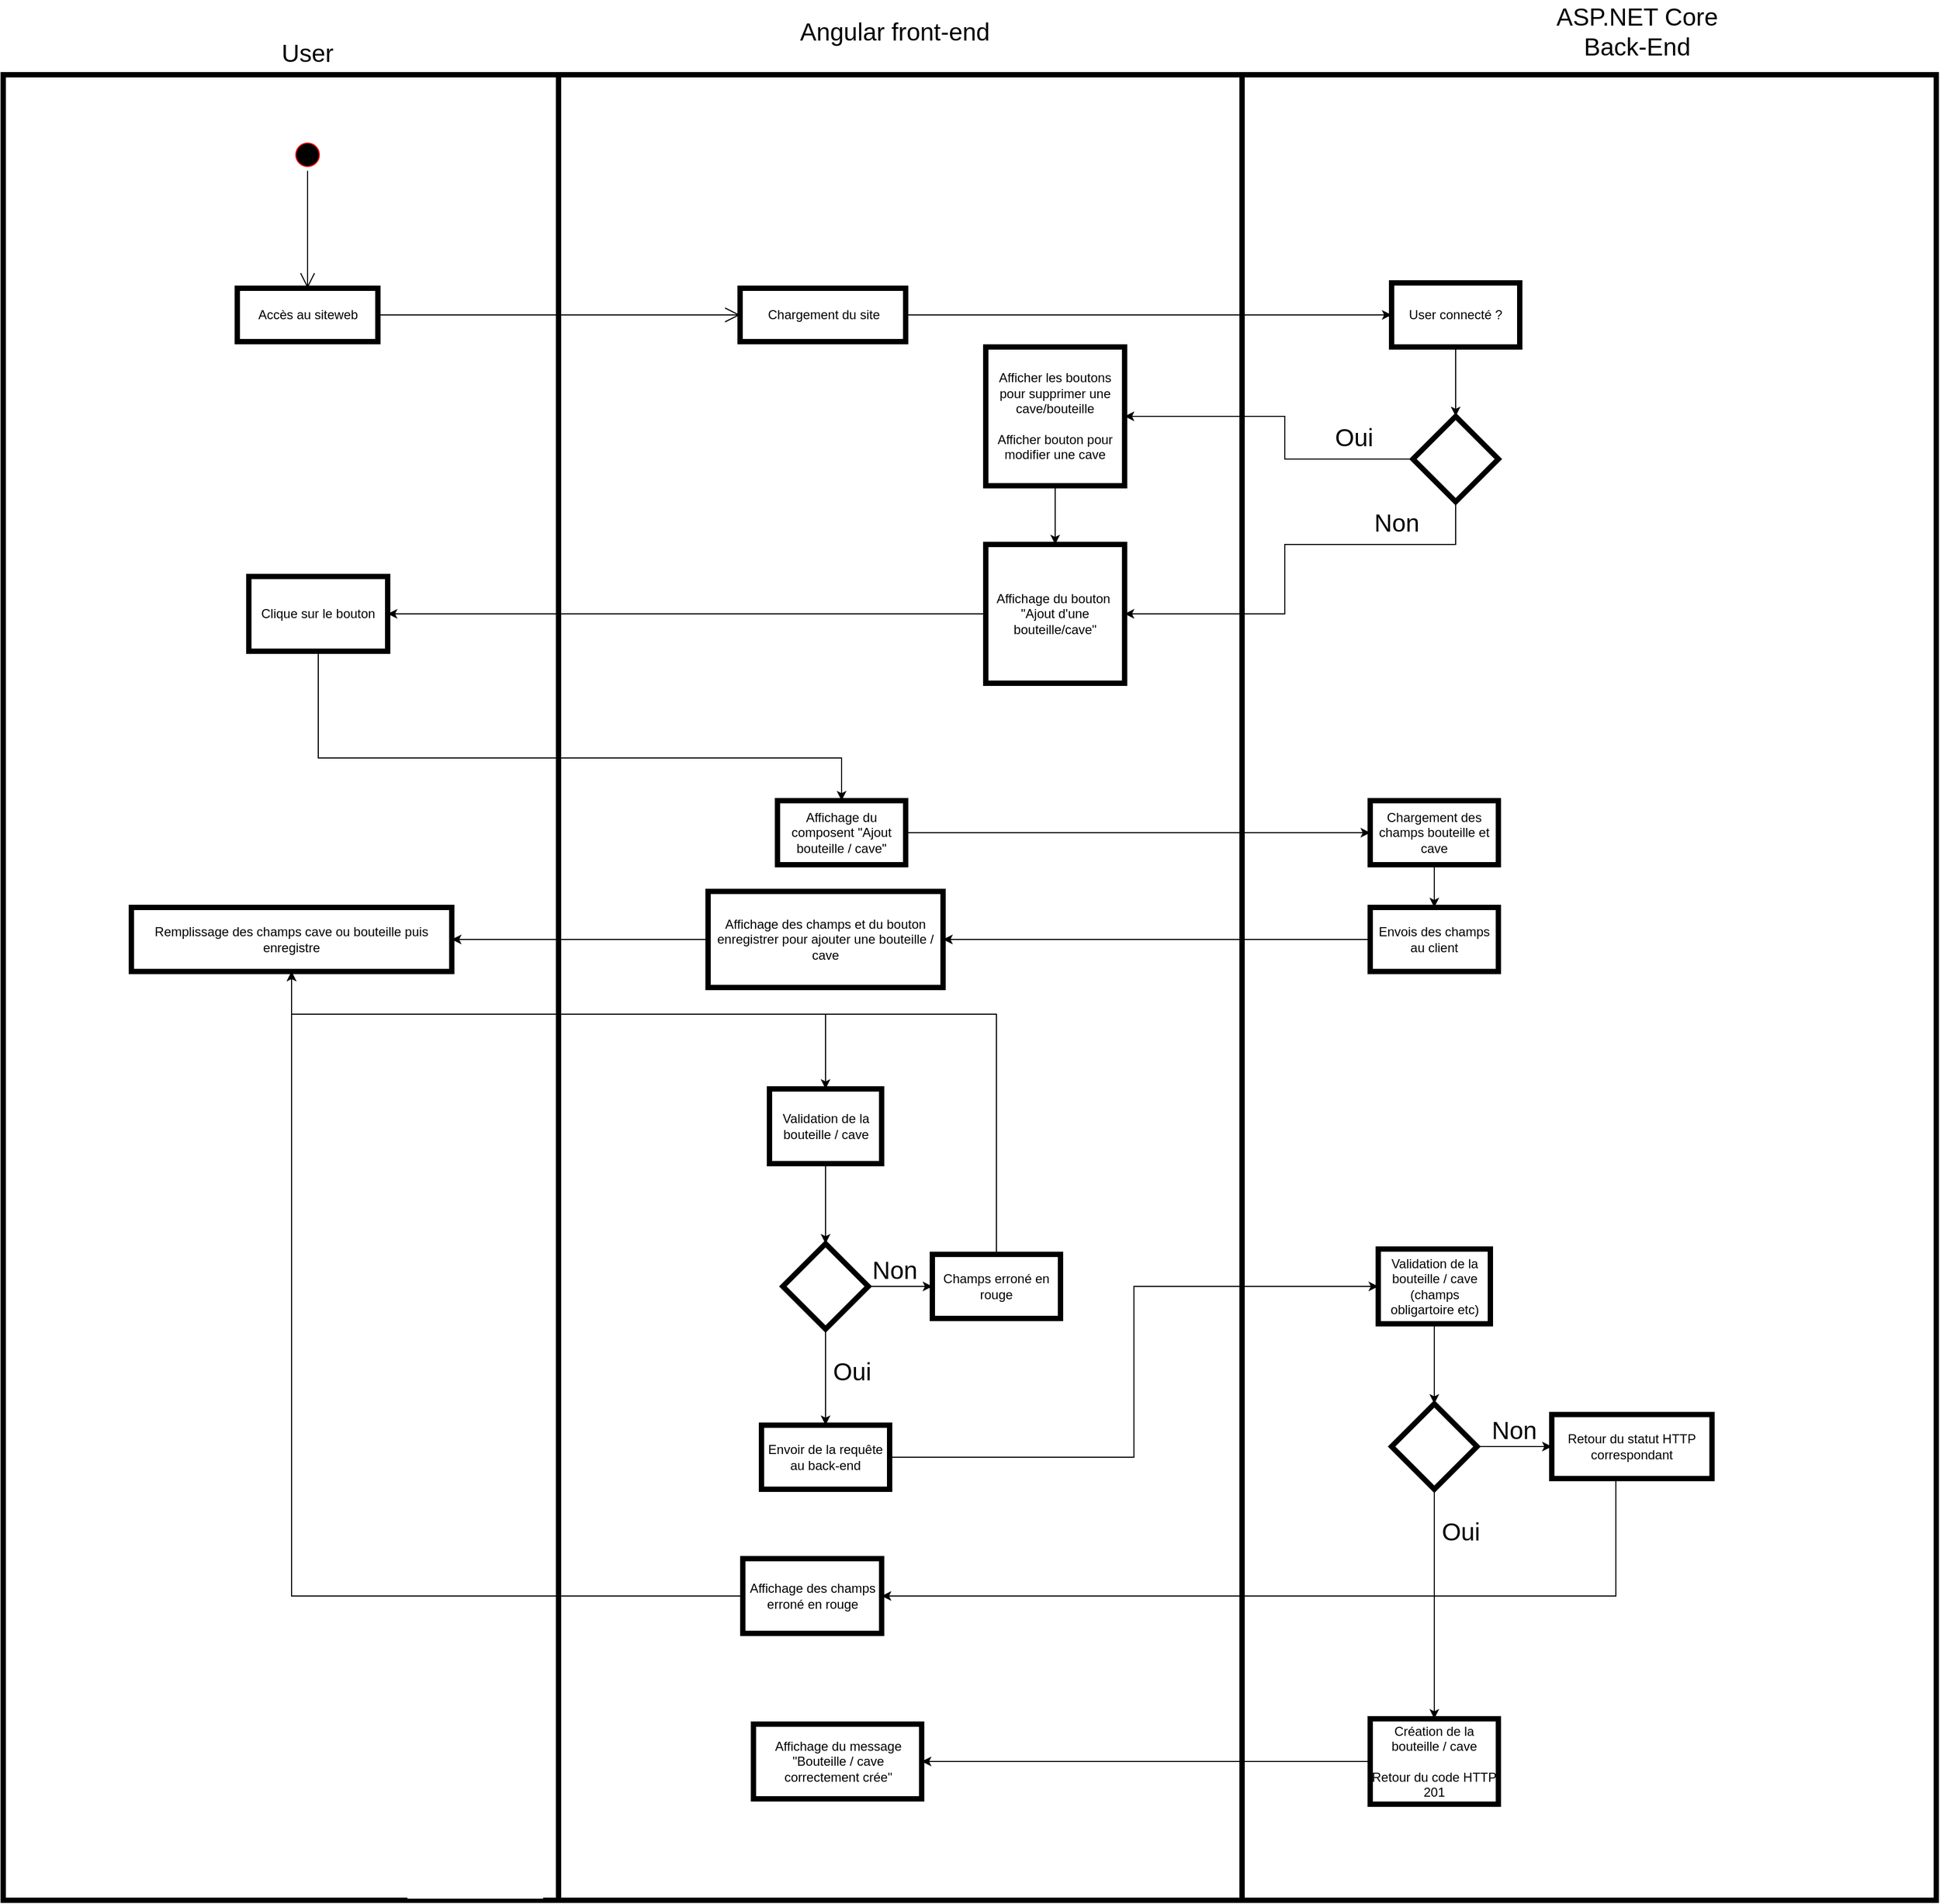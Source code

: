 <mxfile version="14.2.4" type="device"><diagram id="46d_eDGbnc3xaUmSj-BW" name="Page-1"><mxGraphModel dx="3460" dy="2227" grid="1" gridSize="10" guides="1" tooltips="1" connect="1" arrows="1" fold="1" page="0" pageScale="1" pageWidth="827" pageHeight="1169" math="0" shadow="0"><root><mxCell id="0"/><mxCell id="1" parent="0"/><mxCell id="9DveNZsjmFVGFF2vgAO5-14" value="" style="rounded=0;whiteSpace=wrap;html=1;strokeWidth=5;fillColor=none;" vertex="1" parent="1"><mxGeometry x="760" y="-120" width="640" height="1710" as="geometry"/></mxCell><mxCell id="9DveNZsjmFVGFF2vgAO5-12" value="" style="rounded=0;whiteSpace=wrap;html=1;strokeWidth=5;fillColor=none;" vertex="1" parent="1"><mxGeometry x="240" y="-120" width="520" height="1710" as="geometry"/></mxCell><mxCell id="9DveNZsjmFVGFF2vgAO5-1" value="" style="ellipse;html=1;shape=startState;fillColor=#000000;strokeColor=#ff0000;" vertex="1" parent="1"><mxGeometry x="510" y="-60" width="30" height="30" as="geometry"/></mxCell><mxCell id="9DveNZsjmFVGFF2vgAO5-3" value="Accès au siteweb" style="html=1;strokeWidth=5;" vertex="1" parent="1"><mxGeometry x="459.18" y="80" width="131.63" height="50" as="geometry"/></mxCell><mxCell id="9DveNZsjmFVGFF2vgAO5-22" value="" style="edgeStyle=orthogonalEdgeStyle;rounded=0;orthogonalLoop=1;jettySize=auto;html=1;fontSize=23;" edge="1" parent="1" source="9DveNZsjmFVGFF2vgAO5-4" target="9DveNZsjmFVGFF2vgAO5-21"><mxGeometry relative="1" as="geometry"/></mxCell><mxCell id="9DveNZsjmFVGFF2vgAO5-4" value="Chargement du site" style="html=1;strokeWidth=5;" vertex="1" parent="1"><mxGeometry x="930" y="80" width="155" height="50" as="geometry"/></mxCell><mxCell id="9DveNZsjmFVGFF2vgAO5-5" value="" style="endArrow=open;endFill=1;endSize=12;html=1;entryX=0;entryY=0.5;entryDx=0;entryDy=0;" edge="1" parent="1" source="9DveNZsjmFVGFF2vgAO5-3" target="9DveNZsjmFVGFF2vgAO5-4"><mxGeometry width="160" relative="1" as="geometry"><mxPoint x="490.24" y="102.6" as="sourcePoint"/><mxPoint x="577.5" y="170" as="targetPoint"/></mxGeometry></mxCell><mxCell id="9DveNZsjmFVGFF2vgAO5-15" value="User" style="text;html=1;strokeColor=none;fillColor=none;align=center;verticalAlign=middle;whiteSpace=wrap;rounded=0;strokeWidth=1;fontSize=23;" vertex="1" parent="1"><mxGeometry x="450" y="-160" width="150" height="40" as="geometry"/></mxCell><mxCell id="9DveNZsjmFVGFF2vgAO5-16" value="Angular front-end" style="text;html=1;strokeColor=none;fillColor=none;align=center;verticalAlign=middle;whiteSpace=wrap;rounded=0;strokeWidth=1;fontSize=23;" vertex="1" parent="1"><mxGeometry x="975" y="-190" width="200" height="60" as="geometry"/></mxCell><mxCell id="9DveNZsjmFVGFF2vgAO5-18" value="" style="rounded=0;whiteSpace=wrap;html=1;strokeWidth=5;fillColor=none;" vertex="1" parent="1"><mxGeometry x="1400" y="-120" width="650" height="1710" as="geometry"/></mxCell><mxCell id="9DveNZsjmFVGFF2vgAO5-19" value="ASP.NET Core Back-End" style="text;html=1;strokeColor=none;fillColor=none;align=center;verticalAlign=middle;whiteSpace=wrap;rounded=0;strokeWidth=1;fontSize=23;" vertex="1" parent="1"><mxGeometry x="1670" y="-190" width="200" height="60" as="geometry"/></mxCell><mxCell id="9DveNZsjmFVGFF2vgAO5-20" value="" style="endArrow=open;endFill=1;endSize=12;html=1;entryX=0.5;entryY=0;entryDx=0;entryDy=0;" edge="1" parent="1" source="9DveNZsjmFVGFF2vgAO5-1" target="9DveNZsjmFVGFF2vgAO5-3"><mxGeometry width="160" relative="1" as="geometry"><mxPoint x="541.369" y="140" as="sourcePoint"/><mxPoint x="616.65" y="261" as="targetPoint"/></mxGeometry></mxCell><mxCell id="9DveNZsjmFVGFF2vgAO5-24" value="" style="edgeStyle=orthogonalEdgeStyle;rounded=0;orthogonalLoop=1;jettySize=auto;html=1;fontSize=23;" edge="1" parent="1" source="9DveNZsjmFVGFF2vgAO5-21" target="9DveNZsjmFVGFF2vgAO5-23"><mxGeometry relative="1" as="geometry"/></mxCell><mxCell id="9DveNZsjmFVGFF2vgAO5-21" value="User connecté ?" style="whiteSpace=wrap;html=1;strokeWidth=5;" vertex="1" parent="1"><mxGeometry x="1540" y="75" width="120" height="60" as="geometry"/></mxCell><mxCell id="9DveNZsjmFVGFF2vgAO5-26" value="" style="edgeStyle=orthogonalEdgeStyle;rounded=0;orthogonalLoop=1;jettySize=auto;html=1;fontSize=23;" edge="1" parent="1" source="9DveNZsjmFVGFF2vgAO5-23" target="9DveNZsjmFVGFF2vgAO5-25"><mxGeometry relative="1" as="geometry"><Array as="points"><mxPoint x="1440" y="240"/><mxPoint x="1440" y="200"/></Array></mxGeometry></mxCell><mxCell id="9DveNZsjmFVGFF2vgAO5-29" value="" style="edgeStyle=orthogonalEdgeStyle;rounded=0;orthogonalLoop=1;jettySize=auto;html=1;fontSize=23;" edge="1" parent="1" source="9DveNZsjmFVGFF2vgAO5-23" target="9DveNZsjmFVGFF2vgAO5-28"><mxGeometry relative="1" as="geometry"><Array as="points"><mxPoint x="1600" y="320"/><mxPoint x="1440" y="320"/><mxPoint x="1440" y="385"/></Array></mxGeometry></mxCell><mxCell id="9DveNZsjmFVGFF2vgAO5-23" value="" style="rhombus;whiteSpace=wrap;html=1;strokeWidth=5;" vertex="1" parent="1"><mxGeometry x="1560" y="200" width="80" height="80" as="geometry"/></mxCell><mxCell id="9DveNZsjmFVGFF2vgAO5-86" value="" style="edgeStyle=orthogonalEdgeStyle;rounded=0;orthogonalLoop=1;jettySize=auto;html=1;fontSize=23;" edge="1" parent="1" source="9DveNZsjmFVGFF2vgAO5-25" target="9DveNZsjmFVGFF2vgAO5-28"><mxGeometry relative="1" as="geometry"/></mxCell><mxCell id="9DveNZsjmFVGFF2vgAO5-25" value="Afficher les boutons pour supprimer une cave/bouteille&lt;br&gt;&lt;br&gt;Afficher bouton pour modifier une cave" style="whiteSpace=wrap;html=1;strokeWidth=5;" vertex="1" parent="1"><mxGeometry x="1160" y="135" width="130" height="130" as="geometry"/></mxCell><mxCell id="9DveNZsjmFVGFF2vgAO5-27" value="Oui" style="text;html=1;strokeColor=none;fillColor=none;align=center;verticalAlign=middle;whiteSpace=wrap;rounded=0;strokeWidth=1;fontSize=23;" vertex="1" parent="1"><mxGeometry x="1450" y="200" width="110" height="40" as="geometry"/></mxCell><mxCell id="9DveNZsjmFVGFF2vgAO5-36" value="" style="edgeStyle=orthogonalEdgeStyle;rounded=0;orthogonalLoop=1;jettySize=auto;html=1;fontSize=23;" edge="1" parent="1" source="9DveNZsjmFVGFF2vgAO5-28" target="9DveNZsjmFVGFF2vgAO5-35"><mxGeometry relative="1" as="geometry"/></mxCell><mxCell id="9DveNZsjmFVGFF2vgAO5-28" value="Affichage du bouton&amp;nbsp;&lt;br&gt;&quot;Ajout d'une bouteille/cave&quot;" style="whiteSpace=wrap;html=1;strokeWidth=5;" vertex="1" parent="1"><mxGeometry x="1160" y="320" width="130" height="130" as="geometry"/></mxCell><mxCell id="9DveNZsjmFVGFF2vgAO5-30" value="Non" style="text;html=1;strokeColor=none;fillColor=none;align=center;verticalAlign=middle;whiteSpace=wrap;rounded=0;strokeWidth=1;fontSize=23;" vertex="1" parent="1"><mxGeometry x="1490" y="280" width="110" height="40" as="geometry"/></mxCell><mxCell id="9DveNZsjmFVGFF2vgAO5-38" value="" style="edgeStyle=orthogonalEdgeStyle;rounded=0;orthogonalLoop=1;jettySize=auto;html=1;fontSize=23;" edge="1" parent="1" source="9DveNZsjmFVGFF2vgAO5-35" target="9DveNZsjmFVGFF2vgAO5-37"><mxGeometry relative="1" as="geometry"><Array as="points"><mxPoint x="535" y="520"/><mxPoint x="1025" y="520"/></Array></mxGeometry></mxCell><mxCell id="9DveNZsjmFVGFF2vgAO5-35" value="Clique sur le bouton" style="whiteSpace=wrap;html=1;strokeWidth=5;" vertex="1" parent="1"><mxGeometry x="470" y="350" width="130" height="70" as="geometry"/></mxCell><mxCell id="9DveNZsjmFVGFF2vgAO5-40" value="" style="edgeStyle=orthogonalEdgeStyle;rounded=0;orthogonalLoop=1;jettySize=auto;html=1;fontSize=23;" edge="1" parent="1" source="9DveNZsjmFVGFF2vgAO5-37" target="9DveNZsjmFVGFF2vgAO5-39"><mxGeometry relative="1" as="geometry"/></mxCell><mxCell id="9DveNZsjmFVGFF2vgAO5-37" value="&lt;span&gt;Affichage du composent &quot;Ajout bouteille / cave&quot;&lt;/span&gt;" style="whiteSpace=wrap;html=1;strokeWidth=5;" vertex="1" parent="1"><mxGeometry x="965" y="560" width="120" height="60" as="geometry"/></mxCell><mxCell id="9DveNZsjmFVGFF2vgAO5-39" value="Chargement des champs bouteille et cave" style="whiteSpace=wrap;html=1;strokeWidth=5;" vertex="1" parent="1"><mxGeometry x="1520" y="560" width="120" height="60" as="geometry"/></mxCell><mxCell id="9DveNZsjmFVGFF2vgAO5-45" value="" style="edgeStyle=orthogonalEdgeStyle;rounded=0;orthogonalLoop=1;jettySize=auto;html=1;fontSize=23;" edge="1" parent="1" source="9DveNZsjmFVGFF2vgAO5-41" target="9DveNZsjmFVGFF2vgAO5-44"><mxGeometry relative="1" as="geometry"><Array as="points"><mxPoint x="1420" y="690"/><mxPoint x="1420" y="690"/></Array></mxGeometry></mxCell><mxCell id="9DveNZsjmFVGFF2vgAO5-41" value="Envois des champs au client" style="whiteSpace=wrap;html=1;strokeWidth=5;" vertex="1" parent="1"><mxGeometry x="1520" y="660" width="120" height="60" as="geometry"/></mxCell><mxCell id="9DveNZsjmFVGFF2vgAO5-43" value="" style="edgeStyle=orthogonalEdgeStyle;rounded=0;orthogonalLoop=1;jettySize=auto;html=1;fontSize=23;exitX=0.5;exitY=1;exitDx=0;exitDy=0;entryX=0.5;entryY=0;entryDx=0;entryDy=0;" edge="1" parent="1" source="9DveNZsjmFVGFF2vgAO5-39" target="9DveNZsjmFVGFF2vgAO5-41"><mxGeometry relative="1" as="geometry"><mxPoint x="1095" y="600" as="sourcePoint"/><mxPoint x="1530" y="600" as="targetPoint"/></mxGeometry></mxCell><mxCell id="9DveNZsjmFVGFF2vgAO5-48" value="" style="edgeStyle=orthogonalEdgeStyle;rounded=0;orthogonalLoop=1;jettySize=auto;html=1;fontSize=23;" edge="1" parent="1" source="9DveNZsjmFVGFF2vgAO5-44" target="9DveNZsjmFVGFF2vgAO5-47"><mxGeometry relative="1" as="geometry"/></mxCell><mxCell id="9DveNZsjmFVGFF2vgAO5-44" value="Affichage des champs et du bouton enregistrer pour ajouter une bouteille / cave" style="whiteSpace=wrap;html=1;strokeWidth=5;" vertex="1" parent="1"><mxGeometry x="900" y="645" width="220" height="90" as="geometry"/></mxCell><mxCell id="9DveNZsjmFVGFF2vgAO5-56" value="" style="edgeStyle=orthogonalEdgeStyle;rounded=0;orthogonalLoop=1;jettySize=auto;html=1;fontSize=23;" edge="1" parent="1" source="9DveNZsjmFVGFF2vgAO5-47" target="9DveNZsjmFVGFF2vgAO5-55"><mxGeometry relative="1" as="geometry"><Array as="points"><mxPoint x="510" y="760"/><mxPoint x="1010" y="760"/></Array></mxGeometry></mxCell><mxCell id="9DveNZsjmFVGFF2vgAO5-47" value="Remplissage des champs cave ou bouteille puis enregistre" style="whiteSpace=wrap;html=1;strokeWidth=5;" vertex="1" parent="1"><mxGeometry x="360" y="660" width="300" height="60" as="geometry"/></mxCell><mxCell id="9DveNZsjmFVGFF2vgAO5-58" value="" style="edgeStyle=orthogonalEdgeStyle;rounded=0;orthogonalLoop=1;jettySize=auto;html=1;fontSize=23;" edge="1" parent="1" source="9DveNZsjmFVGFF2vgAO5-55" target="9DveNZsjmFVGFF2vgAO5-57"><mxGeometry relative="1" as="geometry"/></mxCell><mxCell id="9DveNZsjmFVGFF2vgAO5-55" value="Validation de la bouteille / cave" style="whiteSpace=wrap;html=1;strokeWidth=5;" vertex="1" parent="1"><mxGeometry x="957.5" y="830" width="105" height="70" as="geometry"/></mxCell><mxCell id="9DveNZsjmFVGFF2vgAO5-60" value="" style="edgeStyle=orthogonalEdgeStyle;rounded=0;orthogonalLoop=1;jettySize=auto;html=1;fontSize=23;" edge="1" parent="1" source="9DveNZsjmFVGFF2vgAO5-57" target="9DveNZsjmFVGFF2vgAO5-59"><mxGeometry relative="1" as="geometry"/></mxCell><mxCell id="9DveNZsjmFVGFF2vgAO5-64" value="" style="edgeStyle=orthogonalEdgeStyle;rounded=0;orthogonalLoop=1;jettySize=auto;html=1;fontSize=23;" edge="1" parent="1" source="9DveNZsjmFVGFF2vgAO5-57" target="9DveNZsjmFVGFF2vgAO5-63"><mxGeometry relative="1" as="geometry"/></mxCell><mxCell id="9DveNZsjmFVGFF2vgAO5-57" value="" style="rhombus;whiteSpace=wrap;html=1;strokeWidth=5;" vertex="1" parent="1"><mxGeometry x="970" y="975" width="80" height="80" as="geometry"/></mxCell><mxCell id="9DveNZsjmFVGFF2vgAO5-61" style="edgeStyle=orthogonalEdgeStyle;rounded=0;orthogonalLoop=1;jettySize=auto;html=1;entryX=0.5;entryY=1;entryDx=0;entryDy=0;fontSize=23;" edge="1" parent="1" source="9DveNZsjmFVGFF2vgAO5-59" target="9DveNZsjmFVGFF2vgAO5-47"><mxGeometry relative="1" as="geometry"><Array as="points"><mxPoint x="1170" y="760"/><mxPoint x="510" y="760"/></Array></mxGeometry></mxCell><mxCell id="9DveNZsjmFVGFF2vgAO5-67" style="edgeStyle=orthogonalEdgeStyle;rounded=0;orthogonalLoop=1;jettySize=auto;html=1;entryX=0;entryY=0.5;entryDx=0;entryDy=0;fontSize=23;exitX=1;exitY=0.5;exitDx=0;exitDy=0;" edge="1" parent="1" source="9DveNZsjmFVGFF2vgAO5-63" target="9DveNZsjmFVGFF2vgAO5-66"><mxGeometry relative="1" as="geometry"/></mxCell><mxCell id="9DveNZsjmFVGFF2vgAO5-59" value="Champs erroné en rouge" style="whiteSpace=wrap;html=1;strokeWidth=5;" vertex="1" parent="1"><mxGeometry x="1110" y="985" width="120" height="60" as="geometry"/></mxCell><mxCell id="9DveNZsjmFVGFF2vgAO5-62" value="Non" style="text;html=1;strokeColor=none;fillColor=none;align=center;verticalAlign=middle;whiteSpace=wrap;rounded=0;strokeWidth=1;fontSize=23;" vertex="1" parent="1"><mxGeometry x="1040" y="985" width="70" height="30" as="geometry"/></mxCell><mxCell id="9DveNZsjmFVGFF2vgAO5-63" value="Envoir de la requête au back-end" style="whiteSpace=wrap;html=1;strokeWidth=5;" vertex="1" parent="1"><mxGeometry x="950" y="1145" width="120" height="60" as="geometry"/></mxCell><mxCell id="9DveNZsjmFVGFF2vgAO5-65" value="Oui" style="text;html=1;strokeColor=none;fillColor=none;align=center;verticalAlign=middle;whiteSpace=wrap;rounded=0;strokeWidth=1;fontSize=23;" vertex="1" parent="1"><mxGeometry x="1000" y="1080" width="70" height="30" as="geometry"/></mxCell><mxCell id="9DveNZsjmFVGFF2vgAO5-69" value="" style="edgeStyle=orthogonalEdgeStyle;rounded=0;orthogonalLoop=1;jettySize=auto;html=1;fontSize=23;" edge="1" parent="1" source="9DveNZsjmFVGFF2vgAO5-66" target="9DveNZsjmFVGFF2vgAO5-68"><mxGeometry relative="1" as="geometry"/></mxCell><mxCell id="9DveNZsjmFVGFF2vgAO5-66" value="Validation de la bouteille / cave (champs obligartoire etc)" style="whiteSpace=wrap;html=1;strokeWidth=5;" vertex="1" parent="1"><mxGeometry x="1527.5" y="980" width="105" height="70" as="geometry"/></mxCell><mxCell id="9DveNZsjmFVGFF2vgAO5-74" value="" style="edgeStyle=orthogonalEdgeStyle;rounded=0;orthogonalLoop=1;jettySize=auto;html=1;fontSize=23;" edge="1" parent="1" source="9DveNZsjmFVGFF2vgAO5-68" target="9DveNZsjmFVGFF2vgAO5-73"><mxGeometry relative="1" as="geometry"/></mxCell><mxCell id="9DveNZsjmFVGFF2vgAO5-80" value="" style="edgeStyle=orthogonalEdgeStyle;rounded=0;orthogonalLoop=1;jettySize=auto;html=1;fontSize=23;" edge="1" parent="1" source="9DveNZsjmFVGFF2vgAO5-68" target="9DveNZsjmFVGFF2vgAO5-79"><mxGeometry relative="1" as="geometry"/></mxCell><mxCell id="9DveNZsjmFVGFF2vgAO5-68" value="" style="rhombus;whiteSpace=wrap;html=1;strokeWidth=5;" vertex="1" parent="1"><mxGeometry x="1540" y="1125" width="80" height="80" as="geometry"/></mxCell><mxCell id="9DveNZsjmFVGFF2vgAO5-70" value="Non" style="text;html=1;strokeColor=none;fillColor=none;align=center;verticalAlign=middle;whiteSpace=wrap;rounded=0;strokeWidth=1;fontSize=23;" vertex="1" parent="1"><mxGeometry x="1620" y="1135" width="70" height="30" as="geometry"/></mxCell><mxCell id="9DveNZsjmFVGFF2vgAO5-71" value="Oui" style="text;html=1;strokeColor=none;fillColor=none;align=center;verticalAlign=middle;whiteSpace=wrap;rounded=0;strokeWidth=1;fontSize=23;" vertex="1" parent="1"><mxGeometry x="1570" y="1230" width="70" height="30" as="geometry"/></mxCell><mxCell id="9DveNZsjmFVGFF2vgAO5-76" value="" style="edgeStyle=orthogonalEdgeStyle;rounded=0;orthogonalLoop=1;jettySize=auto;html=1;fontSize=23;" edge="1" parent="1" source="9DveNZsjmFVGFF2vgAO5-73" target="9DveNZsjmFVGFF2vgAO5-75"><mxGeometry relative="1" as="geometry"><Array as="points"><mxPoint x="1750" y="1305"/></Array></mxGeometry></mxCell><mxCell id="9DveNZsjmFVGFF2vgAO5-73" value="Retour du statut HTTP correspondant" style="whiteSpace=wrap;html=1;strokeWidth=5;" vertex="1" parent="1"><mxGeometry x="1690" y="1135" width="150" height="60" as="geometry"/></mxCell><mxCell id="9DveNZsjmFVGFF2vgAO5-77" style="edgeStyle=orthogonalEdgeStyle;rounded=0;orthogonalLoop=1;jettySize=auto;html=1;entryX=0.5;entryY=1;entryDx=0;entryDy=0;fontSize=23;" edge="1" parent="1" source="9DveNZsjmFVGFF2vgAO5-75" target="9DveNZsjmFVGFF2vgAO5-47"><mxGeometry relative="1" as="geometry"><Array as="points"><mxPoint x="510" y="1305"/></Array></mxGeometry></mxCell><mxCell id="9DveNZsjmFVGFF2vgAO5-75" value="Affichage des champs erroné en rouge" style="whiteSpace=wrap;html=1;strokeWidth=5;" vertex="1" parent="1"><mxGeometry x="932.5" y="1270" width="130" height="70" as="geometry"/></mxCell><mxCell id="9DveNZsjmFVGFF2vgAO5-82" value="" style="edgeStyle=orthogonalEdgeStyle;rounded=0;orthogonalLoop=1;jettySize=auto;html=1;fontSize=23;entryX=1;entryY=0.5;entryDx=0;entryDy=0;" edge="1" parent="1" source="9DveNZsjmFVGFF2vgAO5-79" target="9DveNZsjmFVGFF2vgAO5-81"><mxGeometry relative="1" as="geometry"><mxPoint x="1230" y="1455" as="targetPoint"/><Array as="points"><mxPoint x="1390" y="1460"/><mxPoint x="1390" y="1460"/></Array></mxGeometry></mxCell><mxCell id="9DveNZsjmFVGFF2vgAO5-79" value="Création de la bouteille / cave&lt;br&gt;&lt;br&gt;Retour du code HTTP 201" style="whiteSpace=wrap;html=1;strokeWidth=5;" vertex="1" parent="1"><mxGeometry x="1520" y="1420" width="120" height="80" as="geometry"/></mxCell><mxCell id="9DveNZsjmFVGFF2vgAO5-81" value="Affichage du message &quot;Bouteille / cave correctement crée&quot;" style="whiteSpace=wrap;html=1;strokeWidth=5;" vertex="1" parent="1"><mxGeometry x="942.5" y="1425" width="157.5" height="70" as="geometry"/></mxCell></root></mxGraphModel></diagram></mxfile>